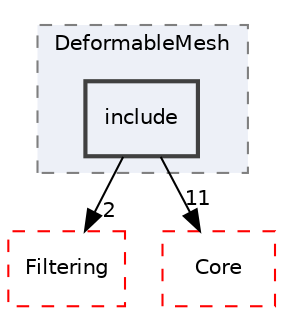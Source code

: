 digraph "include"
{
 // LATEX_PDF_SIZE
  edge [fontname="Helvetica",fontsize="10",labelfontname="Helvetica",labelfontsize="10"];
  node [fontname="Helvetica",fontsize="10",shape=record];
  compound=true
  subgraph clusterdir_d9c3410accf264a0d375e8874b817e9f {
    graph [ bgcolor="#edf0f7", pencolor="grey50", style="filled,dashed,", label="DeformableMesh", fontname="Helvetica", fontsize="10", URL="dir_d9c3410accf264a0d375e8874b817e9f.html"]
  dir_373616e29cccfd29dff0d684427656da [shape=box, label="include", style="filled,bold,", fillcolor="#edf0f7", color="grey25", URL="dir_373616e29cccfd29dff0d684427656da.html"];
  }
  dir_6724b11ef9ad676a0a0c31463bff1d93 [shape=box, label="Filtering", style="dashed,", fillcolor="#edf0f7", color="red", URL="dir_6724b11ef9ad676a0a0c31463bff1d93.html"];
  dir_cac7f9cecb9aa42a0bd05452dddd8a21 [shape=box, label="Core", style="dashed,", fillcolor="#edf0f7", color="red", URL="dir_cac7f9cecb9aa42a0bd05452dddd8a21.html"];
  dir_373616e29cccfd29dff0d684427656da->dir_6724b11ef9ad676a0a0c31463bff1d93 [headlabel="2", labeldistance=1.5 headhref="dir_000164_000030.html"];
  dir_373616e29cccfd29dff0d684427656da->dir_cac7f9cecb9aa42a0bd05452dddd8a21 [headlabel="11", labeldistance=1.5 headhref="dir_000164_000014.html"];
}
